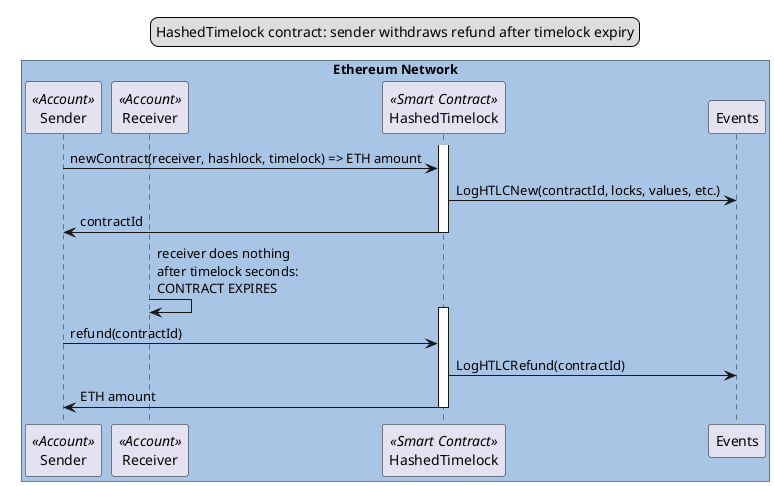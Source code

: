 @startuml
skinparam BoxPadding 20

legend top
HashedTimelock contract: sender withdraws refund after timelock expiry
end legend

box "Ethereum Network" #A9C5E6
participant Sender as sender << Account >>
participant Receiver as receiver << Account >>
participant HashedTimelock as htlc << Smart Contract >>
participant Events as events
end box

activate htlc
sender->htlc:newContract(receiver, hashlock, timelock) => ETH amount
htlc->events:LogHTLCNew(contractId, locks, values, etc.)
htlc->sender:contractId
deactivate htlc

receiver->receiver:receiver does nothing\nafter timelock seconds:\nCONTRACT EXPIRES

activate htlc
sender->htlc:refund(contractId)
htlc->events:LogHTLCRefund(contractId)
htlc->sender:ETH amount
deactivate htlc

@enduml
